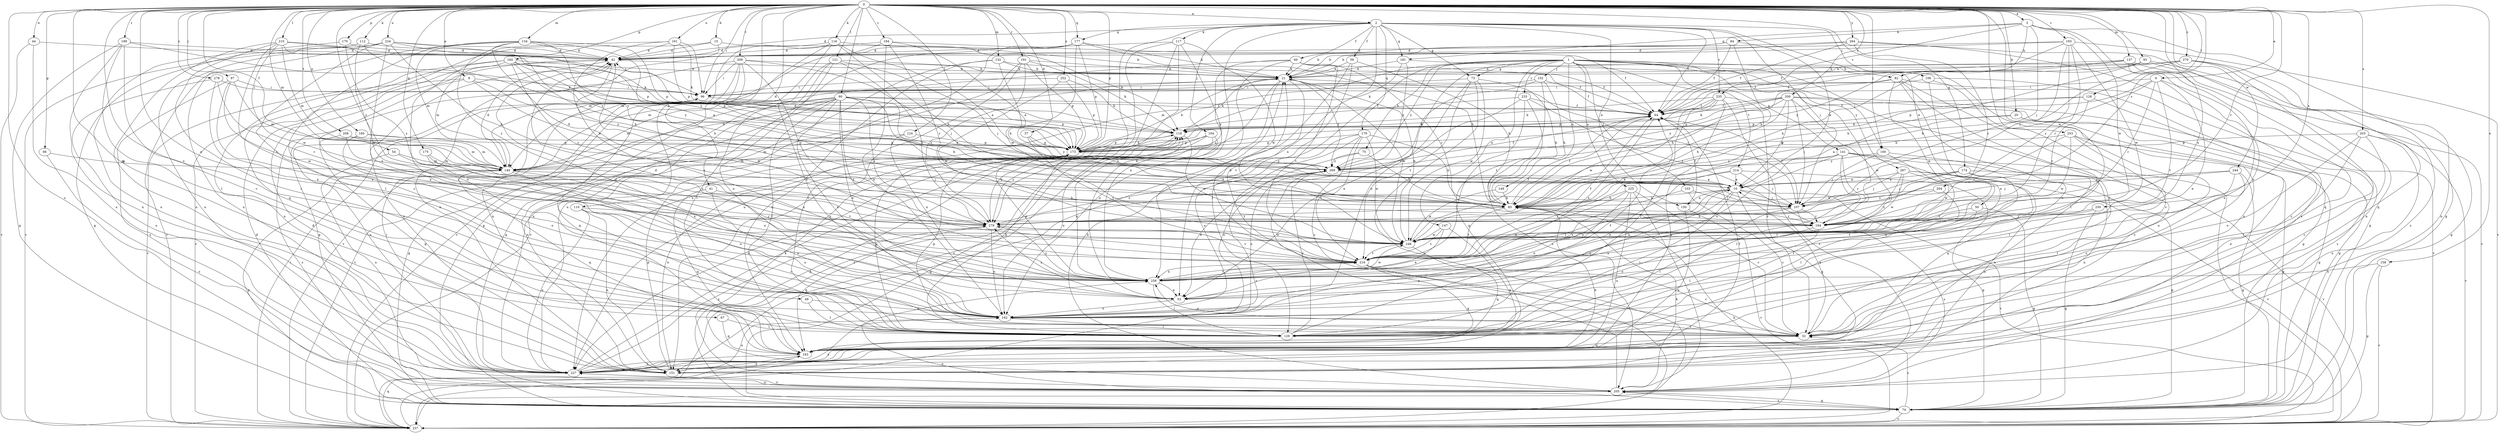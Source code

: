 strict digraph  {
0;
1;
2;
3;
8;
9;
10;
15;
20;
21;
32;
37;
41;
42;
44;
49;
50;
53;
54;
59;
60;
64;
66;
67;
73;
74;
75;
82;
84;
85;
90;
93;
96;
97;
100;
102;
103;
104;
106;
107;
110;
112;
116;
117;
118;
121;
124;
126;
129;
132;
134;
137;
140;
141;
147;
149;
150;
151;
158;
160;
161;
162;
164;
170;
173;
174;
175;
177;
179;
181;
183;
184;
189;
191;
193;
194;
200;
203;
204;
205;
208;
209;
210;
214;
216;
224;
225;
227;
233;
235;
237;
244;
248;
250;
252;
253;
258;
264;
267;
269;
270;
278;
279;
0 -> 2  [label=a];
0 -> 3  [label=a];
0 -> 8  [label=a];
0 -> 9  [label=a];
0 -> 15  [label=b];
0 -> 20  [label=b];
0 -> 37  [label=d];
0 -> 41  [label=d];
0 -> 44  [label=e];
0 -> 49  [label=e];
0 -> 54  [label=f];
0 -> 66  [label=g];
0 -> 67  [label=g];
0 -> 90  [label=i];
0 -> 93  [label=i];
0 -> 96  [label=i];
0 -> 97  [label=j];
0 -> 100  [label=j];
0 -> 110  [label=k];
0 -> 112  [label=k];
0 -> 116  [label=k];
0 -> 121  [label=l];
0 -> 124  [label=l];
0 -> 126  [label=l];
0 -> 132  [label=m];
0 -> 134  [label=m];
0 -> 137  [label=m];
0 -> 140  [label=m];
0 -> 158  [label=o];
0 -> 160  [label=o];
0 -> 161  [label=o];
0 -> 162  [label=o];
0 -> 164  [label=p];
0 -> 170  [label=p];
0 -> 173  [label=p];
0 -> 174  [label=q];
0 -> 175  [label=q];
0 -> 177  [label=q];
0 -> 184  [label=r];
0 -> 189  [label=r];
0 -> 191  [label=r];
0 -> 193  [label=r];
0 -> 194  [label=r];
0 -> 200  [label=s];
0 -> 203  [label=s];
0 -> 204  [label=s];
0 -> 205  [label=s];
0 -> 208  [label=t];
0 -> 209  [label=t];
0 -> 210  [label=t];
0 -> 224  [label=u];
0 -> 244  [label=w];
0 -> 248  [label=w];
0 -> 250  [label=x];
0 -> 252  [label=x];
0 -> 253  [label=x];
0 -> 258  [label=x];
0 -> 264  [label=y];
0 -> 270  [label=z];
0 -> 278  [label=z];
0 -> 279  [label=z];
1 -> 32  [label=c];
1 -> 73  [label=g];
1 -> 75  [label=h];
1 -> 82  [label=h];
1 -> 100  [label=j];
1 -> 102  [label=j];
1 -> 103  [label=j];
1 -> 129  [label=l];
1 -> 140  [label=m];
1 -> 141  [label=n];
1 -> 147  [label=n];
1 -> 149  [label=n];
1 -> 162  [label=o];
1 -> 194  [label=r];
1 -> 214  [label=t];
1 -> 225  [label=u];
1 -> 233  [label=v];
1 -> 267  [label=y];
1 -> 269  [label=y];
2 -> 42  [label=d];
2 -> 50  [label=e];
2 -> 53  [label=e];
2 -> 59  [label=f];
2 -> 60  [label=f];
2 -> 64  [label=f];
2 -> 73  [label=g];
2 -> 104  [label=j];
2 -> 106  [label=j];
2 -> 107  [label=j];
2 -> 117  [label=k];
2 -> 150  [label=n];
2 -> 177  [label=q];
2 -> 179  [label=q];
2 -> 181  [label=q];
2 -> 227  [label=u];
2 -> 235  [label=v];
2 -> 258  [label=x];
3 -> 32  [label=c];
3 -> 74  [label=g];
3 -> 82  [label=h];
3 -> 84  [label=h];
3 -> 107  [label=j];
3 -> 181  [label=q];
3 -> 235  [label=v];
3 -> 248  [label=w];
8 -> 10  [label=a];
8 -> 96  [label=i];
8 -> 237  [label=v];
8 -> 258  [label=x];
8 -> 269  [label=y];
9 -> 53  [label=e];
9 -> 85  [label=h];
9 -> 96  [label=i];
9 -> 162  [label=o];
9 -> 173  [label=p];
9 -> 194  [label=r];
9 -> 216  [label=t];
10 -> 85  [label=h];
10 -> 107  [label=j];
10 -> 129  [label=l];
10 -> 150  [label=n];
10 -> 162  [label=o];
10 -> 183  [label=q];
10 -> 237  [label=v];
10 -> 258  [label=x];
15 -> 42  [label=d];
15 -> 118  [label=k];
15 -> 151  [label=n];
15 -> 183  [label=q];
20 -> 10  [label=a];
20 -> 74  [label=g];
20 -> 118  [label=k];
20 -> 151  [label=n];
21 -> 96  [label=i];
21 -> 107  [label=j];
21 -> 118  [label=k];
21 -> 162  [label=o];
21 -> 216  [label=t];
21 -> 237  [label=v];
21 -> 248  [label=w];
21 -> 269  [label=y];
32 -> 10  [label=a];
32 -> 173  [label=p];
32 -> 183  [label=q];
32 -> 258  [label=x];
37 -> 173  [label=p];
37 -> 216  [label=t];
37 -> 269  [label=y];
41 -> 85  [label=h];
41 -> 162  [label=o];
41 -> 183  [label=q];
42 -> 21  [label=b];
42 -> 151  [label=n];
42 -> 258  [label=x];
44 -> 42  [label=d];
44 -> 227  [label=u];
44 -> 237  [label=v];
49 -> 129  [label=l];
49 -> 162  [label=o];
50 -> 74  [label=g];
50 -> 194  [label=r];
50 -> 216  [label=t];
53 -> 42  [label=d];
53 -> 162  [label=o];
53 -> 279  [label=z];
54 -> 107  [label=j];
54 -> 140  [label=m];
54 -> 227  [label=u];
59 -> 21  [label=b];
59 -> 53  [label=e];
59 -> 85  [label=h];
59 -> 151  [label=n];
60 -> 21  [label=b];
60 -> 64  [label=f];
60 -> 140  [label=m];
60 -> 194  [label=r];
60 -> 216  [label=t];
60 -> 258  [label=x];
60 -> 279  [label=z];
64 -> 118  [label=k];
64 -> 258  [label=x];
66 -> 140  [label=m];
66 -> 205  [label=s];
67 -> 129  [label=l];
67 -> 183  [label=q];
73 -> 53  [label=e];
73 -> 85  [label=h];
73 -> 96  [label=i];
73 -> 216  [label=t];
73 -> 237  [label=v];
73 -> 248  [label=w];
74 -> 32  [label=c];
74 -> 42  [label=d];
74 -> 118  [label=k];
74 -> 162  [label=o];
74 -> 205  [label=s];
74 -> 237  [label=v];
75 -> 85  [label=h];
75 -> 162  [label=o];
75 -> 269  [label=y];
82 -> 85  [label=h];
82 -> 96  [label=i];
82 -> 129  [label=l];
82 -> 162  [label=o];
82 -> 227  [label=u];
82 -> 237  [label=v];
82 -> 248  [label=w];
84 -> 10  [label=a];
84 -> 21  [label=b];
84 -> 42  [label=d];
84 -> 64  [label=f];
84 -> 85  [label=h];
85 -> 64  [label=f];
85 -> 194  [label=r];
85 -> 216  [label=t];
85 -> 279  [label=z];
90 -> 10  [label=a];
90 -> 53  [label=e];
90 -> 64  [label=f];
90 -> 74  [label=g];
90 -> 85  [label=h];
90 -> 129  [label=l];
90 -> 140  [label=m];
90 -> 151  [label=n];
90 -> 162  [label=o];
90 -> 173  [label=p];
90 -> 183  [label=q];
90 -> 216  [label=t];
90 -> 237  [label=v];
90 -> 279  [label=z];
93 -> 21  [label=b];
93 -> 64  [label=f];
93 -> 74  [label=g];
93 -> 85  [label=h];
93 -> 205  [label=s];
96 -> 64  [label=f];
96 -> 227  [label=u];
97 -> 96  [label=i];
97 -> 140  [label=m];
97 -> 205  [label=s];
97 -> 248  [label=w];
97 -> 258  [label=x];
100 -> 107  [label=j];
100 -> 151  [label=n];
100 -> 248  [label=w];
100 -> 269  [label=y];
102 -> 64  [label=f];
102 -> 85  [label=h];
102 -> 96  [label=i];
102 -> 216  [label=t];
102 -> 269  [label=y];
103 -> 32  [label=c];
103 -> 107  [label=j];
103 -> 258  [label=x];
104 -> 74  [label=g];
104 -> 162  [label=o];
104 -> 173  [label=p];
104 -> 205  [label=s];
104 -> 279  [label=z];
106 -> 32  [label=c];
106 -> 53  [label=e];
106 -> 74  [label=g];
106 -> 96  [label=i];
107 -> 64  [label=f];
107 -> 129  [label=l];
107 -> 194  [label=r];
107 -> 205  [label=s];
107 -> 216  [label=t];
110 -> 32  [label=c];
110 -> 151  [label=n];
110 -> 162  [label=o];
110 -> 194  [label=r];
110 -> 227  [label=u];
112 -> 42  [label=d];
112 -> 74  [label=g];
112 -> 227  [label=u];
112 -> 248  [label=w];
112 -> 269  [label=y];
116 -> 10  [label=a];
116 -> 21  [label=b];
116 -> 42  [label=d];
116 -> 74  [label=g];
116 -> 85  [label=h];
116 -> 140  [label=m];
116 -> 237  [label=v];
117 -> 42  [label=d];
117 -> 151  [label=n];
117 -> 205  [label=s];
117 -> 227  [label=u];
117 -> 248  [label=w];
117 -> 258  [label=x];
118 -> 173  [label=p];
118 -> 227  [label=u];
118 -> 248  [label=w];
121 -> 21  [label=b];
121 -> 53  [label=e];
121 -> 107  [label=j];
121 -> 129  [label=l];
121 -> 162  [label=o];
121 -> 279  [label=z];
124 -> 140  [label=m];
124 -> 173  [label=p];
124 -> 258  [label=x];
126 -> 32  [label=c];
126 -> 64  [label=f];
126 -> 173  [label=p];
126 -> 194  [label=r];
129 -> 64  [label=f];
129 -> 118  [label=k];
129 -> 173  [label=p];
129 -> 269  [label=y];
132 -> 21  [label=b];
132 -> 64  [label=f];
132 -> 74  [label=g];
132 -> 85  [label=h];
132 -> 183  [label=q];
134 -> 10  [label=a];
134 -> 32  [label=c];
134 -> 42  [label=d];
134 -> 85  [label=h];
134 -> 140  [label=m];
134 -> 173  [label=p];
134 -> 237  [label=v];
134 -> 269  [label=y];
134 -> 279  [label=z];
137 -> 21  [label=b];
137 -> 85  [label=h];
137 -> 151  [label=n];
137 -> 183  [label=q];
137 -> 237  [label=v];
137 -> 269  [label=y];
140 -> 21  [label=b];
140 -> 42  [label=d];
140 -> 74  [label=g];
140 -> 162  [label=o];
140 -> 183  [label=q];
140 -> 216  [label=t];
140 -> 258  [label=x];
141 -> 85  [label=h];
141 -> 129  [label=l];
141 -> 151  [label=n];
141 -> 183  [label=q];
141 -> 194  [label=r];
141 -> 237  [label=v];
141 -> 258  [label=x];
141 -> 269  [label=y];
147 -> 53  [label=e];
147 -> 183  [label=q];
147 -> 216  [label=t];
147 -> 248  [label=w];
149 -> 85  [label=h];
149 -> 248  [label=w];
150 -> 64  [label=f];
150 -> 227  [label=u];
150 -> 237  [label=v];
151 -> 162  [label=o];
151 -> 173  [label=p];
158 -> 74  [label=g];
158 -> 237  [label=v];
158 -> 258  [label=x];
160 -> 140  [label=m];
160 -> 162  [label=o];
160 -> 173  [label=p];
160 -> 205  [label=s];
161 -> 42  [label=d];
161 -> 85  [label=h];
161 -> 96  [label=i];
161 -> 118  [label=k];
161 -> 162  [label=o];
161 -> 173  [label=p];
162 -> 32  [label=c];
162 -> 129  [label=l];
164 -> 21  [label=b];
164 -> 85  [label=h];
164 -> 96  [label=i];
164 -> 140  [label=m];
164 -> 151  [label=n];
164 -> 173  [label=p];
164 -> 237  [label=v];
164 -> 269  [label=y];
164 -> 279  [label=z];
170 -> 42  [label=d];
170 -> 227  [label=u];
170 -> 279  [label=z];
173 -> 21  [label=b];
173 -> 42  [label=d];
173 -> 118  [label=k];
173 -> 140  [label=m];
173 -> 151  [label=n];
173 -> 269  [label=y];
174 -> 10  [label=a];
174 -> 53  [label=e];
174 -> 74  [label=g];
174 -> 107  [label=j];
174 -> 237  [label=v];
174 -> 279  [label=z];
175 -> 140  [label=m];
175 -> 258  [label=x];
175 -> 279  [label=z];
177 -> 21  [label=b];
177 -> 42  [label=d];
177 -> 85  [label=h];
177 -> 173  [label=p];
177 -> 227  [label=u];
177 -> 237  [label=v];
177 -> 248  [label=w];
179 -> 32  [label=c];
179 -> 85  [label=h];
179 -> 162  [label=o];
179 -> 173  [label=p];
179 -> 216  [label=t];
179 -> 237  [label=v];
179 -> 248  [label=w];
181 -> 21  [label=b];
181 -> 118  [label=k];
181 -> 227  [label=u];
181 -> 269  [label=y];
183 -> 151  [label=n];
183 -> 227  [label=u];
184 -> 10  [label=a];
184 -> 42  [label=d];
184 -> 64  [label=f];
184 -> 140  [label=m];
184 -> 162  [label=o];
184 -> 194  [label=r];
189 -> 32  [label=c];
189 -> 42  [label=d];
189 -> 74  [label=g];
189 -> 118  [label=k];
189 -> 129  [label=l];
189 -> 151  [label=n];
191 -> 21  [label=b];
191 -> 118  [label=k];
191 -> 129  [label=l];
191 -> 173  [label=p];
191 -> 227  [label=u];
191 -> 279  [label=z];
193 -> 21  [label=b];
193 -> 42  [label=d];
193 -> 64  [label=f];
193 -> 107  [label=j];
193 -> 194  [label=r];
193 -> 237  [label=v];
193 -> 248  [label=w];
193 -> 279  [label=z];
194 -> 85  [label=h];
194 -> 129  [label=l];
194 -> 162  [label=o];
194 -> 258  [label=x];
200 -> 10  [label=a];
200 -> 64  [label=f];
200 -> 74  [label=g];
200 -> 85  [label=h];
200 -> 107  [label=j];
200 -> 118  [label=k];
200 -> 173  [label=p];
200 -> 205  [label=s];
200 -> 248  [label=w];
200 -> 269  [label=y];
203 -> 32  [label=c];
203 -> 129  [label=l];
203 -> 162  [label=o];
203 -> 173  [label=p];
203 -> 227  [label=u];
203 -> 237  [label=v];
204 -> 85  [label=h];
204 -> 129  [label=l];
204 -> 279  [label=z];
205 -> 21  [label=b];
205 -> 42  [label=d];
205 -> 74  [label=g];
205 -> 85  [label=h];
205 -> 227  [label=u];
205 -> 269  [label=y];
208 -> 140  [label=m];
208 -> 173  [label=p];
208 -> 183  [label=q];
208 -> 279  [label=z];
209 -> 21  [label=b];
209 -> 74  [label=g];
209 -> 96  [label=i];
209 -> 107  [label=j];
209 -> 129  [label=l];
209 -> 151  [label=n];
209 -> 237  [label=v];
209 -> 279  [label=z];
210 -> 42  [label=d];
210 -> 96  [label=i];
210 -> 118  [label=k];
210 -> 129  [label=l];
210 -> 140  [label=m];
210 -> 151  [label=n];
210 -> 216  [label=t];
210 -> 248  [label=w];
214 -> 10  [label=a];
214 -> 53  [label=e];
214 -> 74  [label=g];
214 -> 107  [label=j];
214 -> 216  [label=t];
216 -> 21  [label=b];
216 -> 32  [label=c];
216 -> 42  [label=d];
216 -> 64  [label=f];
216 -> 183  [label=q];
216 -> 237  [label=v];
216 -> 258  [label=x];
224 -> 42  [label=d];
224 -> 85  [label=h];
224 -> 129  [label=l];
224 -> 173  [label=p];
224 -> 227  [label=u];
224 -> 237  [label=v];
224 -> 258  [label=x];
224 -> 269  [label=y];
225 -> 32  [label=c];
225 -> 85  [label=h];
225 -> 162  [label=o];
225 -> 205  [label=s];
225 -> 227  [label=u];
225 -> 258  [label=x];
227 -> 64  [label=f];
227 -> 85  [label=h];
227 -> 96  [label=i];
227 -> 118  [label=k];
227 -> 205  [label=s];
227 -> 279  [label=z];
233 -> 64  [label=f];
233 -> 173  [label=p];
233 -> 183  [label=q];
233 -> 194  [label=r];
233 -> 205  [label=s];
233 -> 279  [label=z];
235 -> 32  [label=c];
235 -> 64  [label=f];
235 -> 118  [label=k];
235 -> 129  [label=l];
235 -> 173  [label=p];
235 -> 205  [label=s];
235 -> 227  [label=u];
235 -> 248  [label=w];
237 -> 85  [label=h];
237 -> 96  [label=i];
237 -> 183  [label=q];
237 -> 258  [label=x];
244 -> 10  [label=a];
244 -> 32  [label=c];
244 -> 74  [label=g];
244 -> 107  [label=j];
244 -> 129  [label=l];
248 -> 21  [label=b];
248 -> 64  [label=f];
248 -> 183  [label=q];
248 -> 216  [label=t];
250 -> 74  [label=g];
250 -> 194  [label=r];
250 -> 216  [label=t];
252 -> 96  [label=i];
252 -> 118  [label=k];
252 -> 173  [label=p];
252 -> 248  [label=w];
253 -> 32  [label=c];
253 -> 74  [label=g];
253 -> 129  [label=l];
253 -> 173  [label=p];
253 -> 248  [label=w];
253 -> 279  [label=z];
258 -> 10  [label=a];
258 -> 42  [label=d];
258 -> 53  [label=e];
258 -> 129  [label=l];
258 -> 173  [label=p];
258 -> 216  [label=t];
258 -> 248  [label=w];
258 -> 279  [label=z];
264 -> 21  [label=b];
264 -> 42  [label=d];
264 -> 64  [label=f];
264 -> 74  [label=g];
264 -> 194  [label=r];
264 -> 205  [label=s];
267 -> 10  [label=a];
267 -> 107  [label=j];
267 -> 129  [label=l];
267 -> 151  [label=n];
267 -> 194  [label=r];
267 -> 237  [label=v];
267 -> 248  [label=w];
269 -> 10  [label=a];
269 -> 53  [label=e];
269 -> 64  [label=f];
269 -> 162  [label=o];
269 -> 279  [label=z];
270 -> 21  [label=b];
270 -> 32  [label=c];
270 -> 64  [label=f];
270 -> 85  [label=h];
270 -> 151  [label=n];
270 -> 183  [label=q];
278 -> 96  [label=i];
278 -> 194  [label=r];
278 -> 227  [label=u];
278 -> 258  [label=x];
279 -> 118  [label=k];
279 -> 162  [label=o];
279 -> 183  [label=q];
279 -> 216  [label=t];
279 -> 248  [label=w];
}
